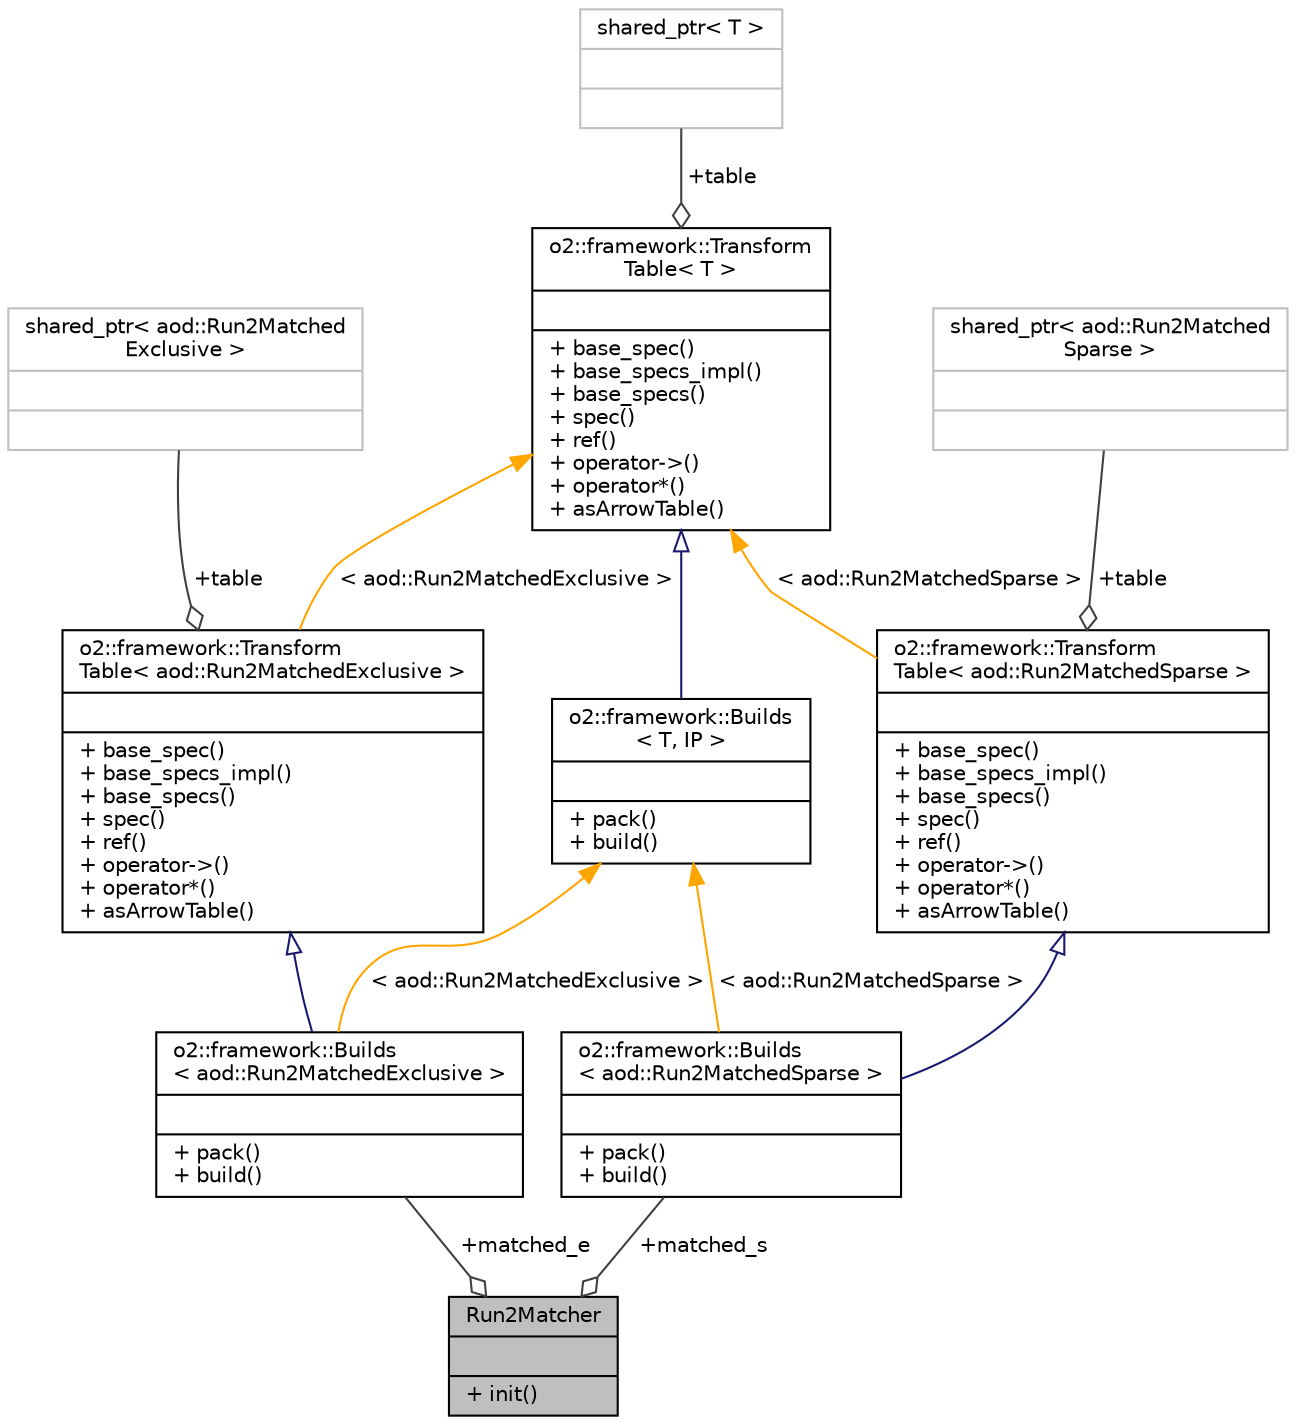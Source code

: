 digraph "Run2Matcher"
{
 // INTERACTIVE_SVG=YES
  bgcolor="transparent";
  edge [fontname="Helvetica",fontsize="10",labelfontname="Helvetica",labelfontsize="10"];
  node [fontname="Helvetica",fontsize="10",shape=record];
  Node1 [label="{Run2Matcher\n||+ init()\l}",height=0.2,width=0.4,color="black", fillcolor="grey75", style="filled", fontcolor="black"];
  Node2 -> Node1 [color="grey25",fontsize="10",style="solid",label=" +matched_e" ,arrowhead="odiamond",fontname="Helvetica"];
  Node2 [label="{o2::framework::Builds\l\< aod::Run2MatchedExclusive \>\n||+ pack()\l+ build()\l}",height=0.2,width=0.4,color="black",URL="$d5/df4/structo2_1_1framework_1_1Builds.html"];
  Node3 -> Node2 [dir="back",color="midnightblue",fontsize="10",style="solid",arrowtail="onormal",fontname="Helvetica"];
  Node3 [label="{o2::framework::Transform\lTable\< aod::Run2MatchedExclusive \>\n||+ base_spec()\l+ base_specs_impl()\l+ base_specs()\l+ spec()\l+ ref()\l+ operator-\>()\l+ operator*()\l+ asArrowTable()\l}",height=0.2,width=0.4,color="black",URL="$da/d17/structo2_1_1framework_1_1TransformTable.html"];
  Node4 -> Node3 [color="grey25",fontsize="10",style="solid",label=" +table" ,arrowhead="odiamond",fontname="Helvetica"];
  Node4 [label="{shared_ptr\< aod::Run2Matched\lExclusive \>\n||}",height=0.2,width=0.4,color="grey75"];
  Node5 -> Node3 [dir="back",color="orange",fontsize="10",style="solid",label=" \< aod::Run2MatchedExclusive \>" ,fontname="Helvetica"];
  Node5 [label="{o2::framework::Transform\lTable\< T \>\n||+ base_spec()\l+ base_specs_impl()\l+ base_specs()\l+ spec()\l+ ref()\l+ operator-\>()\l+ operator*()\l+ asArrowTable()\l}",height=0.2,width=0.4,color="black",URL="$da/d17/structo2_1_1framework_1_1TransformTable.html",tooltip="Base template for table transformation declarations. "];
  Node6 -> Node5 [color="grey25",fontsize="10",style="solid",label=" +table" ,arrowhead="odiamond",fontname="Helvetica"];
  Node6 [label="{shared_ptr\< T \>\n||}",height=0.2,width=0.4,color="grey75"];
  Node7 -> Node2 [dir="back",color="orange",fontsize="10",style="solid",label=" \< aod::Run2MatchedExclusive \>" ,fontname="Helvetica"];
  Node7 [label="{o2::framework::Builds\l\< T, IP \>\n||+ pack()\l+ build()\l}",height=0.2,width=0.4,color="black",URL="$d5/df4/structo2_1_1framework_1_1Builds.html",tooltip="This helper struct allows you to declare index tables to be created in a task. "];
  Node5 -> Node7 [dir="back",color="midnightblue",fontsize="10",style="solid",arrowtail="onormal",fontname="Helvetica"];
  Node8 -> Node1 [color="grey25",fontsize="10",style="solid",label=" +matched_s" ,arrowhead="odiamond",fontname="Helvetica"];
  Node8 [label="{o2::framework::Builds\l\< aod::Run2MatchedSparse \>\n||+ pack()\l+ build()\l}",height=0.2,width=0.4,color="black",URL="$d5/df4/structo2_1_1framework_1_1Builds.html"];
  Node9 -> Node8 [dir="back",color="midnightblue",fontsize="10",style="solid",arrowtail="onormal",fontname="Helvetica"];
  Node9 [label="{o2::framework::Transform\lTable\< aod::Run2MatchedSparse \>\n||+ base_spec()\l+ base_specs_impl()\l+ base_specs()\l+ spec()\l+ ref()\l+ operator-\>()\l+ operator*()\l+ asArrowTable()\l}",height=0.2,width=0.4,color="black",URL="$da/d17/structo2_1_1framework_1_1TransformTable.html"];
  Node10 -> Node9 [color="grey25",fontsize="10",style="solid",label=" +table" ,arrowhead="odiamond",fontname="Helvetica"];
  Node10 [label="{shared_ptr\< aod::Run2Matched\lSparse \>\n||}",height=0.2,width=0.4,color="grey75"];
  Node5 -> Node9 [dir="back",color="orange",fontsize="10",style="solid",label=" \< aod::Run2MatchedSparse \>" ,fontname="Helvetica"];
  Node7 -> Node8 [dir="back",color="orange",fontsize="10",style="solid",label=" \< aod::Run2MatchedSparse \>" ,fontname="Helvetica"];
}
